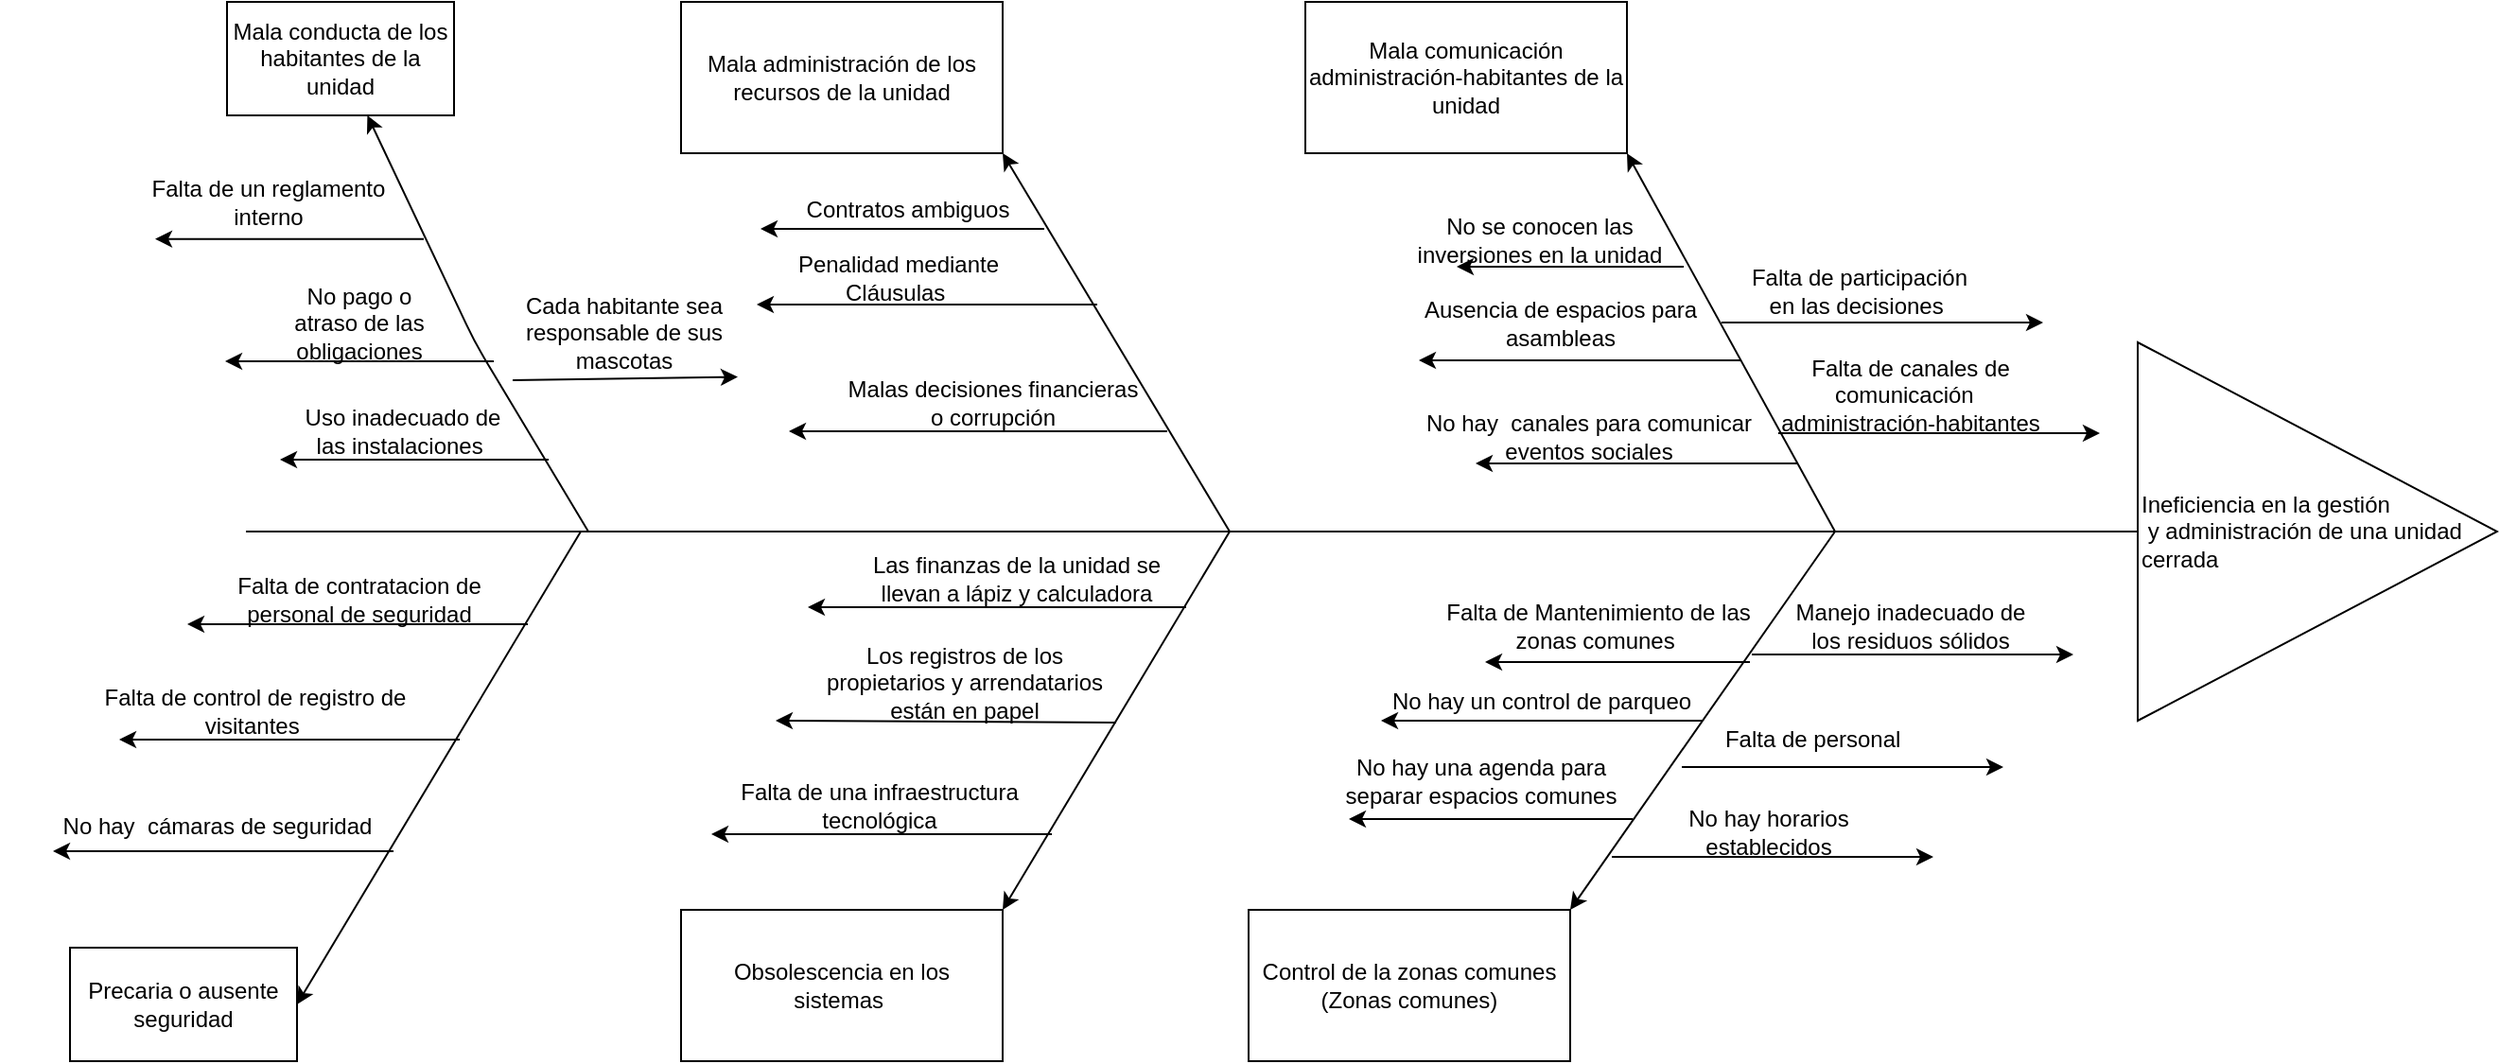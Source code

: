 <mxfile version="13.6.5" type="github">
  <diagram name="Page-1" id="4fc8d65c-f3f6-feb3-4d1c-02f59d9f9886">
    <mxGraphModel dx="2130" dy="580" grid="1" gridSize="10" guides="1" tooltips="1" connect="1" arrows="1" fold="1" page="1" pageScale="1" pageWidth="826" pageHeight="1169" background="#ffffff" math="0" shadow="0">
      <root>
        <mxCell id="0" />
        <mxCell id="1" parent="0" />
        <mxCell id="G1P_aBHV-7jrVRY7QvX3-264" value="" style="endArrow=none;html=1;" parent="1" edge="1">
          <mxGeometry width="50" height="50" relative="1" as="geometry">
            <mxPoint x="-240" y="280" as="sourcePoint" />
            <mxPoint x="760" y="280" as="targetPoint" />
          </mxGeometry>
        </mxCell>
        <mxCell id="G1P_aBHV-7jrVRY7QvX3-265" value="" style="endArrow=classic;html=1;entryX=1;entryY=1;entryDx=0;entryDy=0;" parent="1" target="G1P_aBHV-7jrVRY7QvX3-299" edge="1">
          <mxGeometry width="50" height="50" relative="1" as="geometry">
            <mxPoint x="600" y="280" as="sourcePoint" />
            <mxPoint x="480" y="80" as="targetPoint" />
          </mxGeometry>
        </mxCell>
        <mxCell id="G1P_aBHV-7jrVRY7QvX3-266" value="" style="endArrow=classic;html=1;entryX=1;entryY=0;entryDx=0;entryDy=0;" parent="1" target="G1P_aBHV-7jrVRY7QvX3-302" edge="1">
          <mxGeometry width="50" height="50" relative="1" as="geometry">
            <mxPoint x="600" y="280" as="sourcePoint" />
            <mxPoint x="480" y="480" as="targetPoint" />
          </mxGeometry>
        </mxCell>
        <mxCell id="G1P_aBHV-7jrVRY7QvX3-267" value="" style="endArrow=classic;html=1;entryX=1;entryY=1;entryDx=0;entryDy=0;" parent="1" edge="1">
          <mxGeometry width="50" height="50" relative="1" as="geometry">
            <mxPoint x="280" y="280" as="sourcePoint" />
            <mxPoint x="160" y="80" as="targetPoint" />
          </mxGeometry>
        </mxCell>
        <mxCell id="G1P_aBHV-7jrVRY7QvX3-268" value="" style="endArrow=classic;html=1;entryX=1;entryY=0;entryDx=0;entryDy=0;" parent="1" edge="1">
          <mxGeometry width="50" height="50" relative="1" as="geometry">
            <mxPoint x="280" y="280" as="sourcePoint" />
            <mxPoint x="160" y="480" as="targetPoint" />
          </mxGeometry>
        </mxCell>
        <mxCell id="G1P_aBHV-7jrVRY7QvX3-270" value="Falta de canales de comunicación&amp;nbsp;&amp;nbsp;&lt;br&gt;administración-habitantes" style="text;html=1;strokeColor=none;fillColor=none;align=center;verticalAlign=middle;whiteSpace=wrap;rounded=0;" parent="1" vertex="1">
          <mxGeometry x="550" y="188" width="180" height="40" as="geometry" />
        </mxCell>
        <mxCell id="G1P_aBHV-7jrVRY7QvX3-271" value="" style="endArrow=classic;html=1;" parent="1" edge="1">
          <mxGeometry width="50" height="50" relative="1" as="geometry">
            <mxPoint x="550" y="189.5" as="sourcePoint" />
            <mxPoint x="380" y="189.5" as="targetPoint" />
          </mxGeometry>
        </mxCell>
        <mxCell id="G1P_aBHV-7jrVRY7QvX3-272" value="Ausencia de espacios para asambleas" style="text;html=1;strokeColor=none;fillColor=none;align=center;verticalAlign=middle;whiteSpace=wrap;rounded=0;" parent="1" vertex="1">
          <mxGeometry x="380" y="150" width="150" height="40" as="geometry" />
        </mxCell>
        <mxCell id="G1P_aBHV-7jrVRY7QvX3-273" value="" style="endArrow=classic;html=1;" parent="1" target="G1P_aBHV-7jrVRY7QvX3-332" edge="1">
          <mxGeometry width="50" height="50" relative="1" as="geometry">
            <mxPoint x="-59" y="280" as="sourcePoint" />
            <mxPoint x="-179" y="80" as="targetPoint" />
            <Array as="points">
              <mxPoint x="-119" y="180" />
            </Array>
          </mxGeometry>
        </mxCell>
        <mxCell id="G1P_aBHV-7jrVRY7QvX3-274" value="" style="endArrow=classic;html=1;" parent="1" edge="1">
          <mxGeometry width="50" height="50" relative="1" as="geometry">
            <mxPoint x="-146" y="125.33" as="sourcePoint" />
            <mxPoint x="-288" y="125.33" as="targetPoint" />
          </mxGeometry>
        </mxCell>
        <mxCell id="G1P_aBHV-7jrVRY7QvX3-275" value="" style="endArrow=classic;html=1;" parent="1" edge="1">
          <mxGeometry width="50" height="50" relative="1" as="geometry">
            <mxPoint x="182" y="120" as="sourcePoint" />
            <mxPoint x="32" y="120" as="targetPoint" />
          </mxGeometry>
        </mxCell>
        <mxCell id="G1P_aBHV-7jrVRY7QvX3-276" value="Contratos ambiguos" style="text;html=1;strokeColor=none;fillColor=none;align=center;verticalAlign=middle;whiteSpace=wrap;rounded=0;" parent="1" vertex="1">
          <mxGeometry x="45" y="100" width="130" height="20" as="geometry" />
        </mxCell>
        <mxCell id="G1P_aBHV-7jrVRY7QvX3-277" value="" style="endArrow=classic;html=1;" parent="1" edge="1">
          <mxGeometry width="50" height="50" relative="1" as="geometry">
            <mxPoint x="210" y="160" as="sourcePoint" />
            <mxPoint x="30" y="160" as="targetPoint" />
          </mxGeometry>
        </mxCell>
        <mxCell id="G1P_aBHV-7jrVRY7QvX3-278" value="Las finanzas de la unidad se llevan a lápiz y calculadora" style="text;html=1;strokeColor=none;fillColor=none;align=center;verticalAlign=middle;whiteSpace=wrap;rounded=0;" parent="1" vertex="1">
          <mxGeometry x="75" y="290" width="185" height="30" as="geometry" />
        </mxCell>
        <mxCell id="G1P_aBHV-7jrVRY7QvX3-279" value="No hay un control de parqueo" style="text;html=1;strokeColor=none;fillColor=none;align=center;verticalAlign=middle;whiteSpace=wrap;rounded=0;" parent="1" vertex="1">
          <mxGeometry x="360" y="360" width="170" height="20" as="geometry" />
        </mxCell>
        <mxCell id="G1P_aBHV-7jrVRY7QvX3-280" value="Falta de Mantenimiento de las zonas comunes&amp;nbsp;" style="text;html=1;strokeColor=none;fillColor=none;align=center;verticalAlign=middle;whiteSpace=wrap;rounded=0;" parent="1" vertex="1">
          <mxGeometry x="390" y="310" width="170" height="40" as="geometry" />
        </mxCell>
        <mxCell id="G1P_aBHV-7jrVRY7QvX3-281" value="Malas decisiones financieras o corrupción" style="text;html=1;strokeColor=none;fillColor=none;align=center;verticalAlign=middle;whiteSpace=wrap;rounded=0;" parent="1" vertex="1">
          <mxGeometry x="75" y="202" width="160" height="20" as="geometry" />
        </mxCell>
        <mxCell id="G1P_aBHV-7jrVRY7QvX3-282" value="Penalidad mediante Cláusulas&amp;nbsp;" style="text;html=1;strokeColor=none;fillColor=none;align=center;verticalAlign=middle;whiteSpace=wrap;rounded=0;" parent="1" vertex="1">
          <mxGeometry x="30" y="136" width="150" height="20" as="geometry" />
        </mxCell>
        <mxCell id="G1P_aBHV-7jrVRY7QvX3-283" value="" style="endArrow=classic;html=1;" parent="1" edge="1">
          <mxGeometry width="50" height="50" relative="1" as="geometry">
            <mxPoint x="247" y="227" as="sourcePoint" />
            <mxPoint x="47" y="227" as="targetPoint" />
          </mxGeometry>
        </mxCell>
        <mxCell id="G1P_aBHV-7jrVRY7QvX3-284" value="" style="endArrow=classic;html=1;" parent="1" edge="1">
          <mxGeometry width="50" height="50" relative="1" as="geometry">
            <mxPoint x="555" y="349" as="sourcePoint" />
            <mxPoint x="415" y="349" as="targetPoint" />
          </mxGeometry>
        </mxCell>
        <mxCell id="G1P_aBHV-7jrVRY7QvX3-285" value="" style="endArrow=classic;html=1;" parent="1" edge="1">
          <mxGeometry width="50" height="50" relative="1" as="geometry">
            <mxPoint x="530" y="380" as="sourcePoint" />
            <mxPoint x="360" y="380" as="targetPoint" />
          </mxGeometry>
        </mxCell>
        <mxCell id="G1P_aBHV-7jrVRY7QvX3-286" value="" style="endArrow=classic;html=1;" parent="1" edge="1">
          <mxGeometry width="50" height="50" relative="1" as="geometry">
            <mxPoint x="493" y="432" as="sourcePoint" />
            <mxPoint x="343" y="432" as="targetPoint" />
          </mxGeometry>
        </mxCell>
        <mxCell id="G1P_aBHV-7jrVRY7QvX3-290" value="No hay una agenda para separar espacios comunes" style="text;html=1;strokeColor=none;fillColor=none;align=center;verticalAlign=bottom;whiteSpace=wrap;rounded=0;" parent="1" vertex="1">
          <mxGeometry x="328" y="399" width="170" height="30" as="geometry" />
        </mxCell>
        <mxCell id="G1P_aBHV-7jrVRY7QvX3-291" value="" style="endArrow=classic;html=1;" parent="1" edge="1">
          <mxGeometry width="50" height="50" relative="1" as="geometry">
            <mxPoint x="257" y="320" as="sourcePoint" />
            <mxPoint x="57" y="320" as="targetPoint" />
          </mxGeometry>
        </mxCell>
        <mxCell id="G1P_aBHV-7jrVRY7QvX3-292" value="Falta de una infraestructura tecnológica" style="text;html=1;strokeColor=none;fillColor=none;align=center;verticalAlign=middle;whiteSpace=wrap;rounded=0;" parent="1" vertex="1">
          <mxGeometry x="20" y="410" width="150" height="30" as="geometry" />
        </mxCell>
        <mxCell id="G1P_aBHV-7jrVRY7QvX3-293" value="Manejo inadecuado de los residuos sólidos" style="text;html=1;strokeColor=none;fillColor=none;align=center;verticalAlign=middle;whiteSpace=wrap;rounded=0;" parent="1" vertex="1">
          <mxGeometry x="570" y="310" width="140" height="40" as="geometry" />
        </mxCell>
        <mxCell id="G1P_aBHV-7jrVRY7QvX3-294" value="Los registros de los propietarios y arrendatarios están en papel" style="text;html=1;strokeColor=none;fillColor=none;align=center;verticalAlign=middle;whiteSpace=wrap;rounded=0;" parent="1" vertex="1">
          <mxGeometry x="60" y="350" width="160" height="20" as="geometry" />
        </mxCell>
        <mxCell id="G1P_aBHV-7jrVRY7QvX3-295" value="" style="endArrow=classic;html=1;exitX=1;exitY=1;exitDx=0;exitDy=0;" parent="1" edge="1">
          <mxGeometry width="50" height="50" relative="1" as="geometry">
            <mxPoint x="220" y="381" as="sourcePoint" />
            <mxPoint x="40" y="380" as="targetPoint" />
          </mxGeometry>
        </mxCell>
        <mxCell id="G1P_aBHV-7jrVRY7QvX3-296" value="" style="endArrow=classic;html=1;" parent="1" edge="1">
          <mxGeometry width="50" height="50" relative="1" as="geometry">
            <mxPoint x="556" y="345" as="sourcePoint" />
            <mxPoint x="726" y="345" as="targetPoint" />
          </mxGeometry>
        </mxCell>
        <mxCell id="G1P_aBHV-7jrVRY7QvX3-297" value="" style="endArrow=classic;html=1;" parent="1" edge="1">
          <mxGeometry width="50" height="50" relative="1" as="geometry">
            <mxPoint x="186" y="440" as="sourcePoint" />
            <mxPoint x="6" y="440" as="targetPoint" />
          </mxGeometry>
        </mxCell>
        <mxCell id="G1P_aBHV-7jrVRY7QvX3-299" value="Mala comunicación&lt;br&gt;administración-habitantes de la unidad" style="rounded=0;whiteSpace=wrap;html=1;" parent="1" vertex="1">
          <mxGeometry x="320" width="170" height="80" as="geometry" />
        </mxCell>
        <mxCell id="G1P_aBHV-7jrVRY7QvX3-300" value="Mala administración de los recursos de la unidad" style="rounded=0;whiteSpace=wrap;html=1;" parent="1" vertex="1">
          <mxGeometry x="-10" width="170" height="80" as="geometry" />
        </mxCell>
        <mxCell id="G1P_aBHV-7jrVRY7QvX3-301" value="Obsolescencia en los sistemas&amp;nbsp;" style="rounded=0;whiteSpace=wrap;html=1;" parent="1" vertex="1">
          <mxGeometry x="-10" y="480" width="170" height="80" as="geometry" />
        </mxCell>
        <mxCell id="G1P_aBHV-7jrVRY7QvX3-302" value="Control de la zonas comunes&lt;br&gt;(Zonas comunes)" style="rounded=0;whiteSpace=wrap;html=1;" parent="1" vertex="1">
          <mxGeometry x="290" y="480" width="170" height="80" as="geometry" />
        </mxCell>
        <mxCell id="G1P_aBHV-7jrVRY7QvX3-303" value="Ineficiencia en la gestión&lt;br&gt;&amp;nbsp;y administración de una unidad cerrada" style="triangle;whiteSpace=wrap;html=1;align=left;" parent="1" vertex="1">
          <mxGeometry x="760" y="180" width="190" height="200" as="geometry" />
        </mxCell>
        <mxCell id="G1P_aBHV-7jrVRY7QvX3-306" value="" style="endArrow=classic;html=1;" parent="1" edge="1">
          <mxGeometry width="50" height="50" relative="1" as="geometry">
            <mxPoint x="-63" y="280" as="sourcePoint" />
            <mxPoint x="-213" y="530" as="targetPoint" />
          </mxGeometry>
        </mxCell>
        <mxCell id="G1P_aBHV-7jrVRY7QvX3-307" value="" style="endArrow=classic;html=1;" parent="1" edge="1">
          <mxGeometry width="50" height="50" relative="1" as="geometry">
            <mxPoint x="-91" y="329" as="sourcePoint" />
            <mxPoint x="-271" y="329" as="targetPoint" />
          </mxGeometry>
        </mxCell>
        <mxCell id="G1P_aBHV-7jrVRY7QvX3-308" value="" style="endArrow=classic;html=1;" parent="1" edge="1">
          <mxGeometry width="50" height="50" relative="1" as="geometry">
            <mxPoint x="-127" y="390" as="sourcePoint" />
            <mxPoint x="-307" y="390" as="targetPoint" />
          </mxGeometry>
        </mxCell>
        <mxCell id="G1P_aBHV-7jrVRY7QvX3-309" value="" style="endArrow=classic;html=1;" parent="1" edge="1">
          <mxGeometry width="50" height="50" relative="1" as="geometry">
            <mxPoint x="-162" y="449" as="sourcePoint" />
            <mxPoint x="-342" y="449" as="targetPoint" />
          </mxGeometry>
        </mxCell>
        <mxCell id="G1P_aBHV-7jrVRY7QvX3-311" value="Falta de participación en las decisiones&amp;nbsp;" style="text;html=1;strokeColor=none;fillColor=none;align=center;verticalAlign=middle;whiteSpace=wrap;rounded=0;" parent="1" vertex="1">
          <mxGeometry x="553" y="143" width="120" height="20" as="geometry" />
        </mxCell>
        <mxCell id="G1P_aBHV-7jrVRY7QvX3-313" value="Precaria o ausente seguridad" style="rounded=0;whiteSpace=wrap;html=1;" parent="1" vertex="1">
          <mxGeometry x="-333" y="500" width="120" height="60" as="geometry" />
        </mxCell>
        <mxCell id="G1P_aBHV-7jrVRY7QvX3-314" value="No hay&amp;nbsp; cámaras de seguridad" style="text;html=1;strokeColor=none;fillColor=none;align=center;verticalAlign=middle;whiteSpace=wrap;rounded=0;" parent="1" vertex="1">
          <mxGeometry x="-370" y="426" width="230" height="20" as="geometry" />
        </mxCell>
        <mxCell id="G1P_aBHV-7jrVRY7QvX3-316" value="Falta de control de registro de visitantes&amp;nbsp;" style="text;html=1;strokeColor=none;fillColor=none;align=center;verticalAlign=middle;whiteSpace=wrap;rounded=0;" parent="1" vertex="1">
          <mxGeometry x="-340" y="365" width="210" height="20" as="geometry" />
        </mxCell>
        <mxCell id="G1P_aBHV-7jrVRY7QvX3-317" value="Falta de contratacion de personal de seguridad" style="text;html=1;strokeColor=none;fillColor=none;align=center;verticalAlign=middle;whiteSpace=wrap;rounded=0;" parent="1" vertex="1">
          <mxGeometry x="-250" y="306" width="140" height="20" as="geometry" />
        </mxCell>
        <mxCell id="G1P_aBHV-7jrVRY7QvX3-318" value="" style="endArrow=classic;html=1;" parent="1" edge="1">
          <mxGeometry width="50" height="50" relative="1" as="geometry">
            <mxPoint x="520" y="140" as="sourcePoint" />
            <mxPoint x="400" y="140" as="targetPoint" />
          </mxGeometry>
        </mxCell>
        <mxCell id="G1P_aBHV-7jrVRY7QvX3-321" value="No se conocen las inversiones en la unidad" style="text;html=1;strokeColor=none;fillColor=none;align=center;verticalAlign=middle;whiteSpace=wrap;rounded=0;" parent="1" vertex="1">
          <mxGeometry x="369" y="116" width="150" height="20" as="geometry" />
        </mxCell>
        <mxCell id="G1P_aBHV-7jrVRY7QvX3-325" value="No hay horarios establecidos" style="text;html=1;strokeColor=none;fillColor=none;align=center;verticalAlign=middle;whiteSpace=wrap;rounded=0;" parent="1" vertex="1">
          <mxGeometry x="490" y="429" width="150" height="20" as="geometry" />
        </mxCell>
        <mxCell id="G1P_aBHV-7jrVRY7QvX3-326" value="" style="endArrow=classic;html=1;" parent="1" edge="1">
          <mxGeometry width="50" height="50" relative="1" as="geometry">
            <mxPoint x="519" y="404.5" as="sourcePoint" />
            <mxPoint x="689" y="404.5" as="targetPoint" />
          </mxGeometry>
        </mxCell>
        <mxCell id="G1P_aBHV-7jrVRY7QvX3-327" value="Falta de personal&amp;nbsp;" style="text;html=1;strokeColor=none;fillColor=none;align=center;verticalAlign=middle;whiteSpace=wrap;rounded=0;" parent="1" vertex="1">
          <mxGeometry x="530" y="380" width="120" height="20" as="geometry" />
        </mxCell>
        <mxCell id="G1P_aBHV-7jrVRY7QvX3-328" value="" style="endArrow=classic;html=1;" parent="1" edge="1">
          <mxGeometry width="50" height="50" relative="1" as="geometry">
            <mxPoint x="580" y="244" as="sourcePoint" />
            <mxPoint x="410" y="244" as="targetPoint" />
          </mxGeometry>
        </mxCell>
        <mxCell id="G1P_aBHV-7jrVRY7QvX3-330" value="No hay&amp;nbsp; canales para comunicar eventos sociales" style="text;html=1;strokeColor=none;fillColor=none;align=center;verticalAlign=middle;whiteSpace=wrap;rounded=0;" parent="1" vertex="1">
          <mxGeometry x="380" y="220" width="180" height="20" as="geometry" />
        </mxCell>
        <mxCell id="G1P_aBHV-7jrVRY7QvX3-332" value="Mala conducta de los habitantes de la unidad" style="rounded=0;whiteSpace=wrap;html=1;" parent="1" vertex="1">
          <mxGeometry x="-250" width="120" height="60" as="geometry" />
        </mxCell>
        <mxCell id="G1P_aBHV-7jrVRY7QvX3-335" value="Falta de un reglamento interno" style="text;html=1;strokeColor=none;fillColor=none;align=center;verticalAlign=middle;whiteSpace=wrap;rounded=0;" parent="1" vertex="1">
          <mxGeometry x="-300" y="96" width="144" height="20" as="geometry" />
        </mxCell>
        <mxCell id="G1P_aBHV-7jrVRY7QvX3-336" value="" style="endArrow=classic;html=1;" parent="1" edge="1">
          <mxGeometry width="50" height="50" relative="1" as="geometry">
            <mxPoint x="-109" y="190" as="sourcePoint" />
            <mxPoint x="-251" y="190" as="targetPoint" />
          </mxGeometry>
        </mxCell>
        <mxCell id="G1P_aBHV-7jrVRY7QvX3-337" value="No pago o atraso de las obligaciones" style="text;html=1;strokeColor=none;fillColor=none;align=center;verticalAlign=middle;whiteSpace=wrap;rounded=0;" parent="1" vertex="1">
          <mxGeometry x="-227" y="160" width="94" height="20" as="geometry" />
        </mxCell>
        <mxCell id="G1P_aBHV-7jrVRY7QvX3-339" value="" style="endArrow=classic;html=1;" parent="1" edge="1">
          <mxGeometry width="50" height="50" relative="1" as="geometry">
            <mxPoint x="-80" y="242" as="sourcePoint" />
            <mxPoint x="-222" y="242" as="targetPoint" />
          </mxGeometry>
        </mxCell>
        <mxCell id="G1P_aBHV-7jrVRY7QvX3-340" value="Uso inadecuado de las instalaciones&amp;nbsp;" style="text;html=1;strokeColor=none;fillColor=none;align=center;verticalAlign=middle;whiteSpace=wrap;rounded=0;" parent="1" vertex="1">
          <mxGeometry x="-217" y="217" width="120" height="20" as="geometry" />
        </mxCell>
        <mxCell id="G1P_aBHV-7jrVRY7QvX3-341" value="" style="endArrow=classic;html=1;" parent="1" edge="1">
          <mxGeometry width="50" height="50" relative="1" as="geometry">
            <mxPoint x="570" y="228" as="sourcePoint" />
            <mxPoint x="740" y="228" as="targetPoint" />
          </mxGeometry>
        </mxCell>
        <mxCell id="G1P_aBHV-7jrVRY7QvX3-343" value="" style="endArrow=classic;html=1;" parent="1" edge="1">
          <mxGeometry width="50" height="50" relative="1" as="geometry">
            <mxPoint x="540" y="169.5" as="sourcePoint" />
            <mxPoint x="710" y="169.5" as="targetPoint" />
          </mxGeometry>
        </mxCell>
        <mxCell id="G1P_aBHV-7jrVRY7QvX3-345" value="" style="endArrow=classic;html=1;" parent="1" edge="1">
          <mxGeometry width="50" height="50" relative="1" as="geometry">
            <mxPoint x="482" y="452" as="sourcePoint" />
            <mxPoint x="652" y="452" as="targetPoint" />
          </mxGeometry>
        </mxCell>
        <mxCell id="2Xea4KblU3T6z3b3Pr3L-2" value="" style="endArrow=classic;html=1;" edge="1" parent="1">
          <mxGeometry width="50" height="50" relative="1" as="geometry">
            <mxPoint x="-99" y="200" as="sourcePoint" />
            <mxPoint x="20" y="198.288" as="targetPoint" />
          </mxGeometry>
        </mxCell>
        <mxCell id="2Xea4KblU3T6z3b3Pr3L-4" value="Cada habitante sea responsable de sus mascotas&lt;br&gt;" style="text;html=1;strokeColor=none;fillColor=none;align=center;verticalAlign=middle;whiteSpace=wrap;rounded=0;" vertex="1" parent="1">
          <mxGeometry x="-110" y="160" width="140" height="30" as="geometry" />
        </mxCell>
      </root>
    </mxGraphModel>
  </diagram>
</mxfile>
